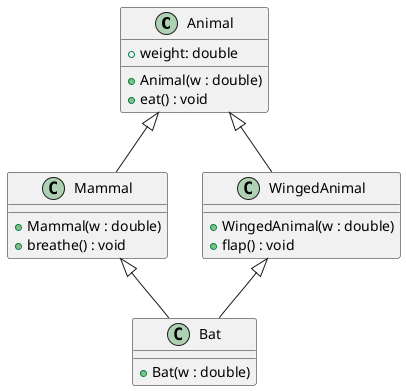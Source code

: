 @startuml

class Animal{
+ weight: double
+ Animal(w : double)
+ eat() : void
}

class Mammal {
+ Mammal(w : double)
+ breathe() : void
}

class WingedAnimal {
+ WingedAnimal(w : double)
+ flap() : void
}

class Bat {
+ Bat(w : double)
}

Animal <|-- Mammal
Animal <|-- WingedAnimal
Mammal <|-- Bat
WingedAnimal <|-- Bat

@enduml